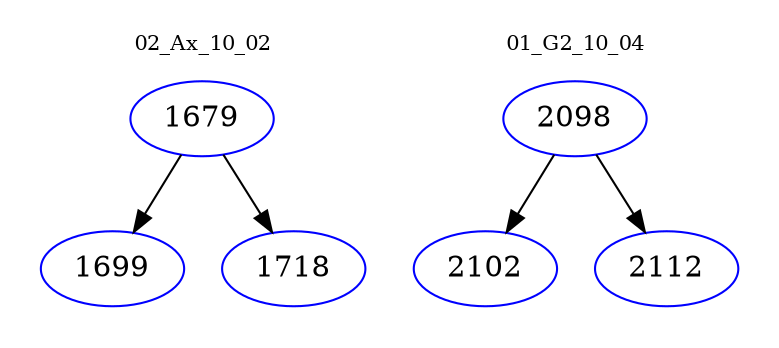 digraph{
subgraph cluster_0 {
color = white
label = "02_Ax_10_02";
fontsize=10;
T0_1679 [label="1679", color="blue"]
T0_1679 -> T0_1699 [color="black"]
T0_1699 [label="1699", color="blue"]
T0_1679 -> T0_1718 [color="black"]
T0_1718 [label="1718", color="blue"]
}
subgraph cluster_1 {
color = white
label = "01_G2_10_04";
fontsize=10;
T1_2098 [label="2098", color="blue"]
T1_2098 -> T1_2102 [color="black"]
T1_2102 [label="2102", color="blue"]
T1_2098 -> T1_2112 [color="black"]
T1_2112 [label="2112", color="blue"]
}
}
